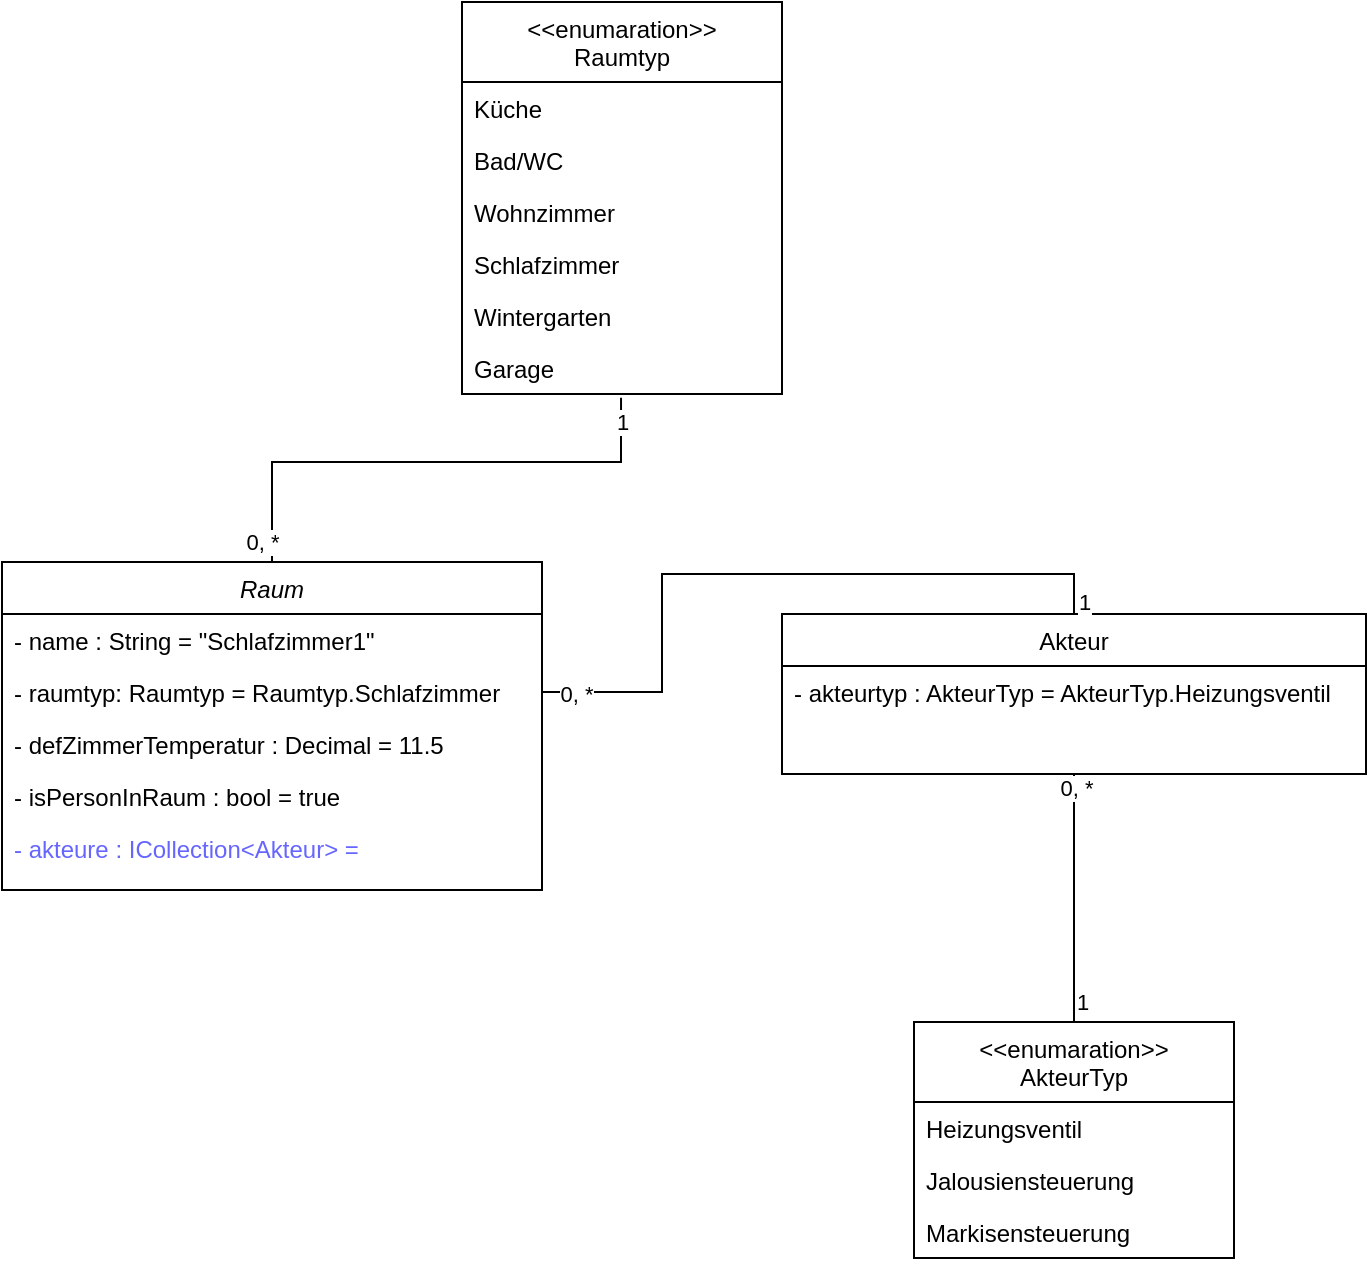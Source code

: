 <mxfile version="20.8.16" type="device"><diagram name="Seite-1" id="Me35bkjekkkPqiENsoCC"><mxGraphModel dx="1100" dy="2351" grid="1" gridSize="10" guides="1" tooltips="1" connect="1" arrows="1" fold="1" page="1" pageScale="1" pageWidth="827" pageHeight="1169" math="0" shadow="0"><root><mxCell id="0"/><mxCell id="1" parent="0"/><mxCell id="G7Zn9PVn3_G3PCPMBY-I-1" style="edgeStyle=orthogonalEdgeStyle;rounded=0;orthogonalLoop=1;jettySize=auto;html=1;entryX=0.497;entryY=1.07;entryDx=0;entryDy=0;fontColor=#000000;endArrow=none;endFill=0;entryPerimeter=0;" edge="1" parent="1" source="G7Zn9PVn3_G3PCPMBY-I-4" target="G7Zn9PVn3_G3PCPMBY-I-25"><mxGeometry relative="1" as="geometry"><Array as="points"><mxPoint x="185" y="-680"/><mxPoint x="360" y="-680"/></Array></mxGeometry></mxCell><mxCell id="G7Zn9PVn3_G3PCPMBY-I-2" value="1" style="edgeLabel;html=1;align=center;verticalAlign=middle;resizable=0;points=[];fontColor=#000000;" vertex="1" connectable="0" parent="G7Zn9PVn3_G3PCPMBY-I-1"><mxGeometry x="0.19" y="-1" relative="1" as="geometry"><mxPoint x="72" y="-21" as="offset"/></mxGeometry></mxCell><mxCell id="G7Zn9PVn3_G3PCPMBY-I-3" value="0, *" style="edgeLabel;html=1;align=center;verticalAlign=middle;resizable=0;points=[];fontColor=#000000;" vertex="1" connectable="0" parent="G7Zn9PVn3_G3PCPMBY-I-1"><mxGeometry x="0.239" y="-5" relative="1" as="geometry"><mxPoint x="-114" y="35" as="offset"/></mxGeometry></mxCell><mxCell id="G7Zn9PVn3_G3PCPMBY-I-4" value="Raum" style="swimlane;fontStyle=2;align=center;verticalAlign=top;childLayout=stackLayout;horizontal=1;startSize=26;horizontalStack=0;resizeParent=1;resizeLast=0;collapsible=1;marginBottom=0;rounded=0;shadow=0;strokeWidth=1;" vertex="1" parent="1"><mxGeometry x="50" y="-630" width="270" height="164" as="geometry"><mxRectangle x="230" y="140" width="160" height="26" as="alternateBounds"/></mxGeometry></mxCell><mxCell id="G7Zn9PVn3_G3PCPMBY-I-5" value="- name : String = &quot;Schlafzimmer1&quot;" style="text;align=left;verticalAlign=top;spacingLeft=4;spacingRight=4;overflow=hidden;rotatable=0;points=[[0,0.5],[1,0.5]];portConstraint=eastwest;" vertex="1" parent="G7Zn9PVn3_G3PCPMBY-I-4"><mxGeometry y="26" width="270" height="26" as="geometry"/></mxCell><mxCell id="G7Zn9PVn3_G3PCPMBY-I-6" value="- raumtyp: Raumtyp = Raumtyp.Schlafzimmer" style="text;align=left;verticalAlign=top;spacingLeft=4;spacingRight=4;overflow=hidden;rotatable=0;points=[[0,0.5],[1,0.5]];portConstraint=eastwest;" vertex="1" parent="G7Zn9PVn3_G3PCPMBY-I-4"><mxGeometry y="52" width="270" height="26" as="geometry"/></mxCell><mxCell id="G7Zn9PVn3_G3PCPMBY-I-7" value="- defZimmerTemperatur : Decimal = 11.5" style="text;align=left;verticalAlign=top;spacingLeft=4;spacingRight=4;overflow=hidden;rotatable=0;points=[[0,0.5],[1,0.5]];portConstraint=eastwest;rounded=0;shadow=0;html=0;" vertex="1" parent="G7Zn9PVn3_G3PCPMBY-I-4"><mxGeometry y="78" width="270" height="26" as="geometry"/></mxCell><mxCell id="G7Zn9PVn3_G3PCPMBY-I-8" value="- isPersonInRaum : bool = true" style="text;align=left;verticalAlign=top;spacingLeft=4;spacingRight=4;overflow=hidden;rotatable=0;points=[[0,0.5],[1,0.5]];portConstraint=eastwest;rounded=0;shadow=0;html=0;" vertex="1" parent="G7Zn9PVn3_G3PCPMBY-I-4"><mxGeometry y="104" width="270" height="26" as="geometry"/></mxCell><mxCell id="G7Zn9PVn3_G3PCPMBY-I-9" value="- akteure : ICollection&lt;Akteur&gt; = " style="text;align=left;verticalAlign=top;spacingLeft=4;spacingRight=4;overflow=hidden;rotatable=0;points=[[0,0.5],[1,0.5]];portConstraint=eastwest;rounded=0;shadow=0;html=0;fontColor=#6666FF;" vertex="1" parent="G7Zn9PVn3_G3PCPMBY-I-4"><mxGeometry y="130" width="270" height="26" as="geometry"/></mxCell><mxCell id="G7Zn9PVn3_G3PCPMBY-I-10" value="&lt;&lt;enumaration&gt;&gt;&#10;AkteurTyp" style="swimlane;fontStyle=0;align=center;verticalAlign=top;childLayout=stackLayout;horizontal=1;startSize=40;horizontalStack=0;resizeParent=1;resizeLast=0;collapsible=1;marginBottom=0;rounded=0;shadow=0;strokeWidth=1;" vertex="1" parent="1"><mxGeometry x="506" y="-400" width="160" height="118" as="geometry"><mxRectangle x="340" y="380" width="170" height="26" as="alternateBounds"/></mxGeometry></mxCell><mxCell id="G7Zn9PVn3_G3PCPMBY-I-11" value="Heizungsventil&#10;&#10;" style="text;align=left;verticalAlign=top;spacingLeft=4;spacingRight=4;overflow=hidden;rotatable=0;points=[[0,0.5],[1,0.5]];portConstraint=eastwest;" vertex="1" parent="G7Zn9PVn3_G3PCPMBY-I-10"><mxGeometry y="40" width="160" height="26" as="geometry"/></mxCell><mxCell id="G7Zn9PVn3_G3PCPMBY-I-12" value="Jalousiensteuerung" style="text;align=left;verticalAlign=top;spacingLeft=4;spacingRight=4;overflow=hidden;rotatable=0;points=[[0,0.5],[1,0.5]];portConstraint=eastwest;" vertex="1" parent="G7Zn9PVn3_G3PCPMBY-I-10"><mxGeometry y="66" width="160" height="26" as="geometry"/></mxCell><mxCell id="G7Zn9PVn3_G3PCPMBY-I-13" value="Markisensteuerung" style="text;align=left;verticalAlign=top;spacingLeft=4;spacingRight=4;overflow=hidden;rotatable=0;points=[[0,0.5],[1,0.5]];portConstraint=eastwest;" vertex="1" parent="G7Zn9PVn3_G3PCPMBY-I-10"><mxGeometry y="92" width="160" height="26" as="geometry"/></mxCell><mxCell id="G7Zn9PVn3_G3PCPMBY-I-14" style="edgeStyle=orthogonalEdgeStyle;rounded=0;orthogonalLoop=1;jettySize=auto;html=1;entryX=0.5;entryY=0;entryDx=0;entryDy=0;fontColor=#000000;endArrow=none;endFill=0;" edge="1" parent="1" source="G7Zn9PVn3_G3PCPMBY-I-17" target="G7Zn9PVn3_G3PCPMBY-I-10"><mxGeometry relative="1" as="geometry"/></mxCell><mxCell id="G7Zn9PVn3_G3PCPMBY-I-15" value="1" style="edgeLabel;html=1;align=center;verticalAlign=middle;resizable=0;points=[];fontColor=#000000;" vertex="1" connectable="0" parent="G7Zn9PVn3_G3PCPMBY-I-14"><mxGeometry x="-0.317" y="-1" relative="1" as="geometry"><mxPoint x="5" y="71" as="offset"/></mxGeometry></mxCell><mxCell id="G7Zn9PVn3_G3PCPMBY-I-16" value="0, *" style="edgeLabel;html=1;align=center;verticalAlign=middle;resizable=0;points=[];fontColor=#000000;" vertex="1" connectable="0" parent="G7Zn9PVn3_G3PCPMBY-I-14"><mxGeometry x="-0.894" y="1" relative="1" as="geometry"><mxPoint as="offset"/></mxGeometry></mxCell><mxCell id="G7Zn9PVn3_G3PCPMBY-I-17" value="Akteur" style="swimlane;fontStyle=0;align=center;verticalAlign=top;childLayout=stackLayout;horizontal=1;startSize=26;horizontalStack=0;resizeParent=1;resizeLast=0;collapsible=1;marginBottom=0;rounded=0;shadow=0;strokeWidth=1;" vertex="1" parent="1"><mxGeometry x="440" y="-604" width="292" height="80" as="geometry"><mxRectangle x="550" y="140" width="160" height="26" as="alternateBounds"/></mxGeometry></mxCell><mxCell id="G7Zn9PVn3_G3PCPMBY-I-18" value="- akteurtyp : AkteurTyp = AkteurTyp.Heizungsventil" style="text;align=left;verticalAlign=top;spacingLeft=4;spacingRight=4;overflow=hidden;rotatable=0;points=[[0,0.5],[1,0.5]];portConstraint=eastwest;fontColor=#000000;" vertex="1" parent="G7Zn9PVn3_G3PCPMBY-I-17"><mxGeometry y="26" width="292" height="26" as="geometry"/></mxCell><mxCell id="G7Zn9PVn3_G3PCPMBY-I-19" value="&lt;&lt;enumaration&gt;&gt;&#10;Raumtyp" style="swimlane;fontStyle=0;align=center;verticalAlign=top;childLayout=stackLayout;horizontal=1;startSize=40;horizontalStack=0;resizeParent=1;resizeLast=0;collapsible=1;marginBottom=0;rounded=0;shadow=0;strokeWidth=1;" vertex="1" parent="1"><mxGeometry x="280" y="-910" width="160" height="196" as="geometry"><mxRectangle x="340" y="380" width="170" height="26" as="alternateBounds"/></mxGeometry></mxCell><mxCell id="G7Zn9PVn3_G3PCPMBY-I-20" value="Küche" style="text;align=left;verticalAlign=top;spacingLeft=4;spacingRight=4;overflow=hidden;rotatable=0;points=[[0,0.5],[1,0.5]];portConstraint=eastwest;" vertex="1" parent="G7Zn9PVn3_G3PCPMBY-I-19"><mxGeometry y="40" width="160" height="26" as="geometry"/></mxCell><mxCell id="G7Zn9PVn3_G3PCPMBY-I-21" value="Bad/WC" style="text;align=left;verticalAlign=top;spacingLeft=4;spacingRight=4;overflow=hidden;rotatable=0;points=[[0,0.5],[1,0.5]];portConstraint=eastwest;" vertex="1" parent="G7Zn9PVn3_G3PCPMBY-I-19"><mxGeometry y="66" width="160" height="26" as="geometry"/></mxCell><mxCell id="G7Zn9PVn3_G3PCPMBY-I-22" value="Wohnzimmer" style="text;align=left;verticalAlign=top;spacingLeft=4;spacingRight=4;overflow=hidden;rotatable=0;points=[[0,0.5],[1,0.5]];portConstraint=eastwest;" vertex="1" parent="G7Zn9PVn3_G3PCPMBY-I-19"><mxGeometry y="92" width="160" height="26" as="geometry"/></mxCell><mxCell id="G7Zn9PVn3_G3PCPMBY-I-23" value="Schlafzimmer" style="text;align=left;verticalAlign=top;spacingLeft=4;spacingRight=4;overflow=hidden;rotatable=0;points=[[0,0.5],[1,0.5]];portConstraint=eastwest;" vertex="1" parent="G7Zn9PVn3_G3PCPMBY-I-19"><mxGeometry y="118" width="160" height="26" as="geometry"/></mxCell><mxCell id="G7Zn9PVn3_G3PCPMBY-I-24" value="Wintergarten" style="text;align=left;verticalAlign=top;spacingLeft=4;spacingRight=4;overflow=hidden;rotatable=0;points=[[0,0.5],[1,0.5]];portConstraint=eastwest;" vertex="1" parent="G7Zn9PVn3_G3PCPMBY-I-19"><mxGeometry y="144" width="160" height="26" as="geometry"/></mxCell><mxCell id="G7Zn9PVn3_G3PCPMBY-I-25" value="Garage" style="text;align=left;verticalAlign=top;spacingLeft=4;spacingRight=4;overflow=hidden;rotatable=0;points=[[0,0.5],[1,0.5]];portConstraint=eastwest;" vertex="1" parent="G7Zn9PVn3_G3PCPMBY-I-19"><mxGeometry y="170" width="160" height="26" as="geometry"/></mxCell><mxCell id="G7Zn9PVn3_G3PCPMBY-I-26" style="edgeStyle=orthogonalEdgeStyle;rounded=0;orthogonalLoop=1;jettySize=auto;html=1;entryX=0.5;entryY=0;entryDx=0;entryDy=0;fontColor=#000000;endArrow=none;endFill=0;" edge="1" parent="1" source="G7Zn9PVn3_G3PCPMBY-I-6" target="G7Zn9PVn3_G3PCPMBY-I-17"><mxGeometry relative="1" as="geometry"/></mxCell><mxCell id="G7Zn9PVn3_G3PCPMBY-I-27" value="0, *" style="edgeLabel;html=1;align=center;verticalAlign=middle;resizable=0;points=[];fontColor=#000000;" vertex="1" connectable="0" parent="G7Zn9PVn3_G3PCPMBY-I-26"><mxGeometry x="-0.902" y="-1" relative="1" as="geometry"><mxPoint as="offset"/></mxGeometry></mxCell><mxCell id="G7Zn9PVn3_G3PCPMBY-I-28" value="1" style="edgeLabel;html=1;align=center;verticalAlign=middle;resizable=0;points=[];fontColor=#000000;" vertex="1" connectable="0" parent="G7Zn9PVn3_G3PCPMBY-I-26"><mxGeometry x="-0.076" relative="1" as="geometry"><mxPoint x="170" y="14" as="offset"/></mxGeometry></mxCell></root></mxGraphModel></diagram></mxfile>